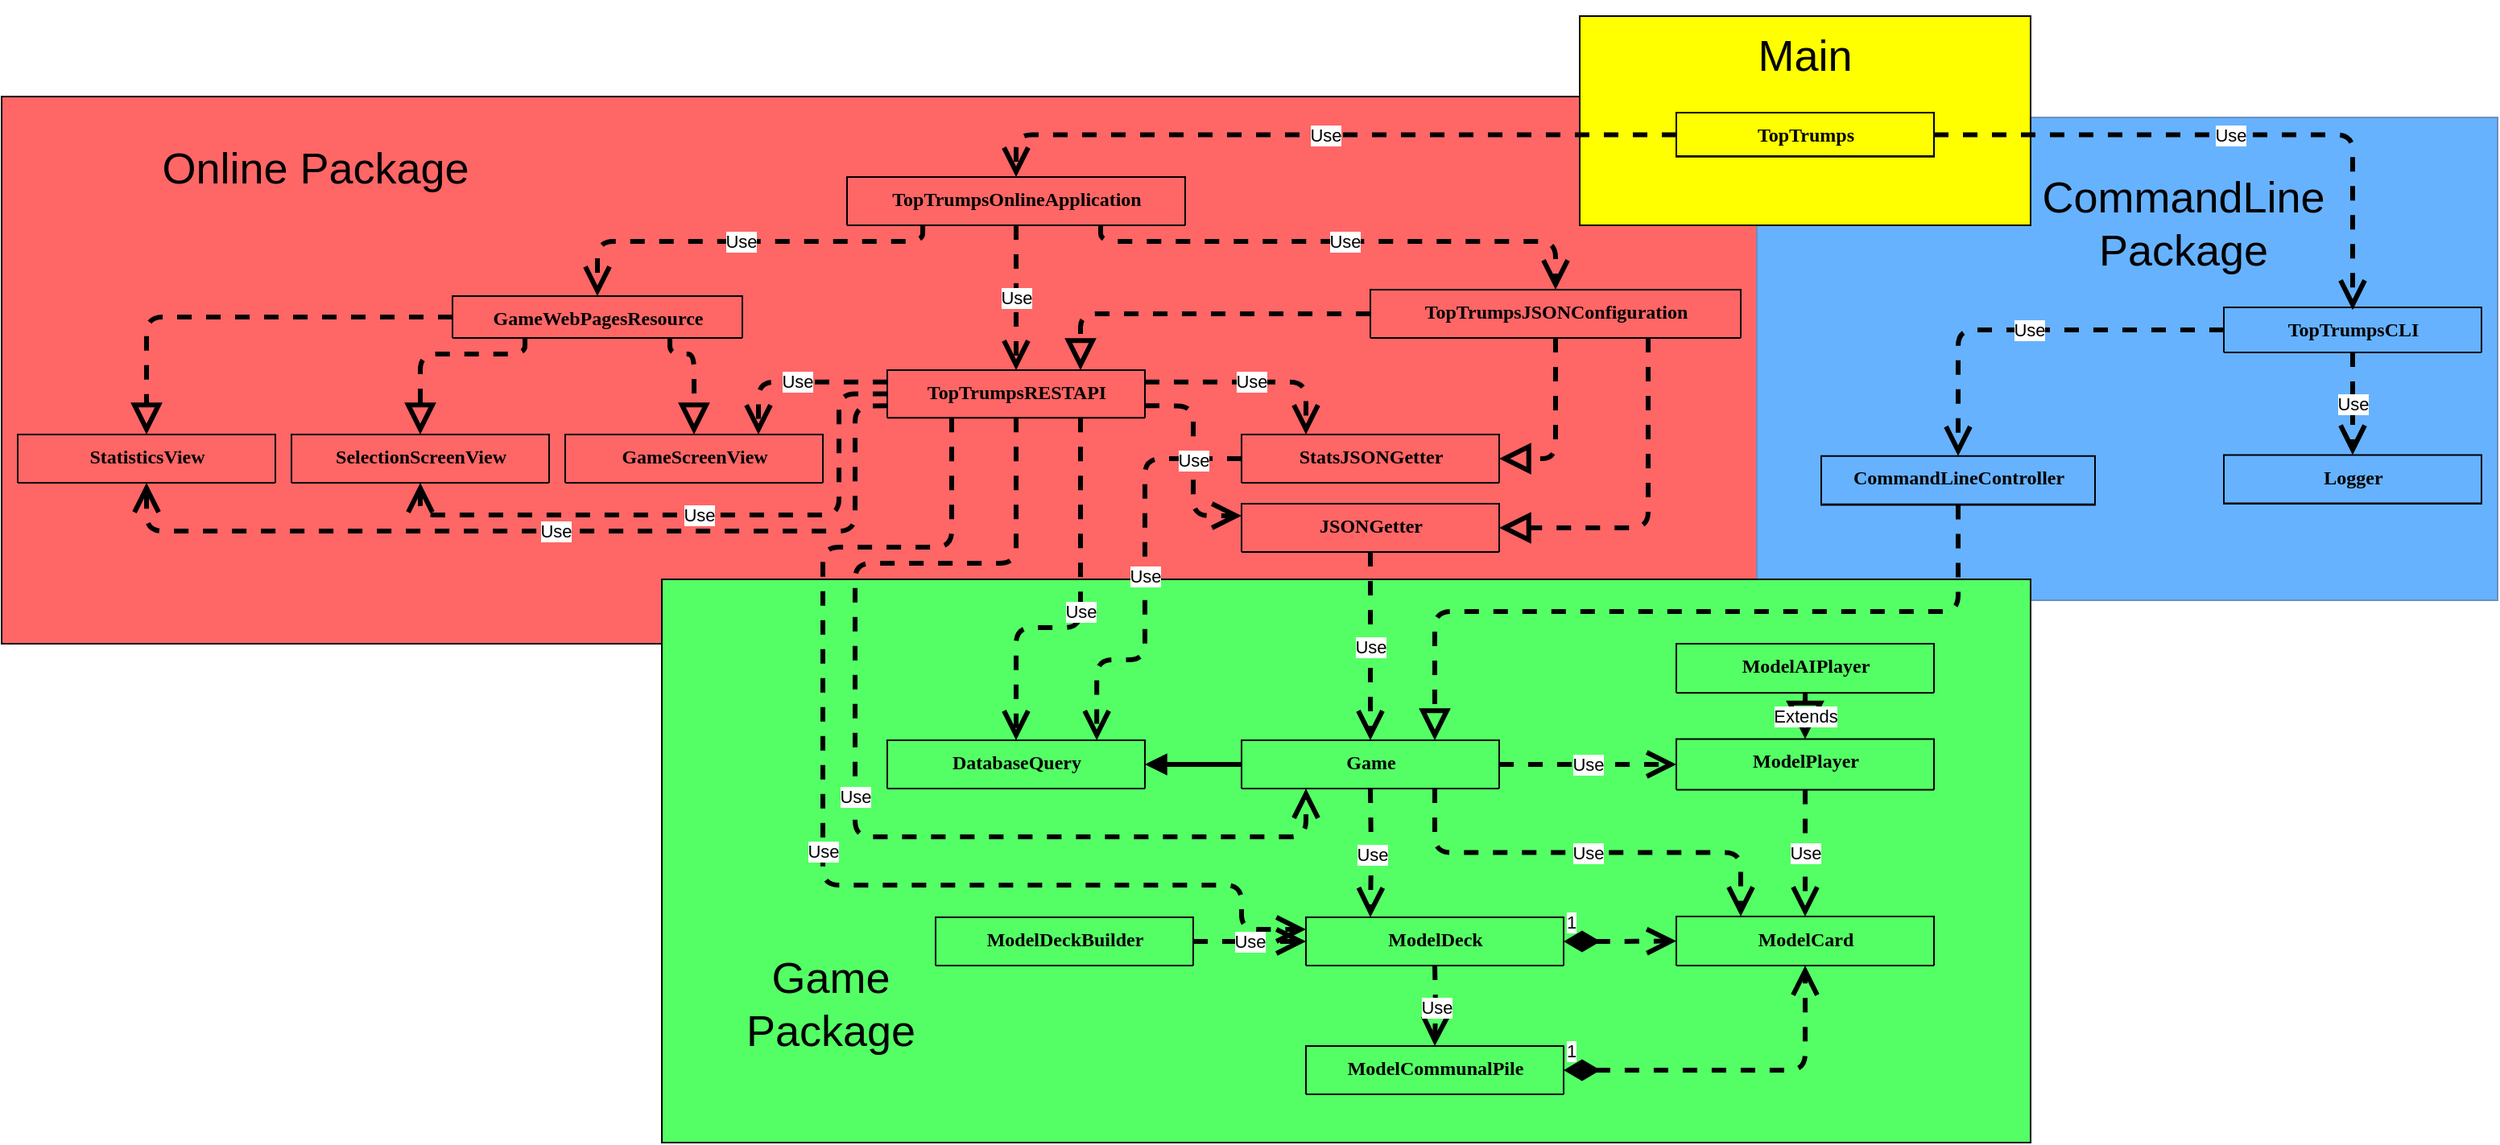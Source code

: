 <mxfile version="12.7.0" type="github">
  <diagram name="Page-1" id="9f46799a-70d6-7492-0946-bef42562c5a5">
    <mxGraphModel dx="1886" dy="1337" grid="1" gridSize="10" guides="1" tooltips="1" connect="1" arrows="1" fold="1" page="1" pageScale="1" pageWidth="1100" pageHeight="850" background="#ffffff" math="0" shadow="0">
      <root>
        <mxCell id="0"/>
        <mxCell id="1" parent="0"/>
        <mxCell id="YVDnFWVNbik-R5A3QLN_-94" value="" style="rounded=0;whiteSpace=wrap;html=1;fillColor=#FF6666;" parent="1" vertex="1">
          <mxGeometry x="-380" y="-160" width="1180" height="340" as="geometry"/>
        </mxCell>
        <mxCell id="YVDnFWVNbik-R5A3QLN_-89" value="" style="rounded=0;whiteSpace=wrap;html=1;fillColor=#66B2FF;strokeColor=#6c8ebf;" parent="1" vertex="1">
          <mxGeometry x="710" y="-147" width="460" height="300" as="geometry"/>
        </mxCell>
        <mxCell id="YVDnFWVNbik-R5A3QLN_-118" value="" style="rounded=0;whiteSpace=wrap;html=1;fillColor=#FFFF00;" parent="1" vertex="1">
          <mxGeometry x="600" y="-210" width="280" height="130" as="geometry"/>
        </mxCell>
        <mxCell id="YVDnFWVNbik-R5A3QLN_-31" value="" style="rounded=0;whiteSpace=wrap;html=1;fillColor=#54FF65;" parent="1" vertex="1">
          <mxGeometry x="30" y="140" width="850" height="350" as="geometry"/>
        </mxCell>
        <mxCell id="78961159f06e98e8-17" value="DatabaseQuery" style="swimlane;html=1;fontStyle=1;align=center;verticalAlign=top;childLayout=stackLayout;horizontal=1;startSize=30;horizontalStack=0;resizeParent=1;resizeLast=0;collapsible=1;marginBottom=0;swimlaneFillColor=#ffffff;rounded=0;shadow=0;comic=0;labelBackgroundColor=none;strokeWidth=1;fillColor=none;fontFamily=Verdana;fontSize=12" parent="1" vertex="1">
          <mxGeometry x="170" y="240" width="160" height="30" as="geometry"/>
        </mxCell>
        <mxCell id="78961159f06e98e8-30" value="TopTrumpsRESTAPI" style="swimlane;html=1;fontStyle=1;align=center;verticalAlign=top;childLayout=stackLayout;horizontal=1;startSize=30;horizontalStack=0;resizeParent=1;resizeLast=0;collapsible=1;marginBottom=0;swimlaneFillColor=#ffffff;rounded=0;shadow=0;comic=0;labelBackgroundColor=none;strokeWidth=1;fillColor=none;fontFamily=Verdana;fontSize=12" parent="1" vertex="1">
          <mxGeometry x="170" y="10.0" width="160" height="29.57" as="geometry"/>
        </mxCell>
        <mxCell id="78961159f06e98e8-43" value="ModelAIPlayer" style="swimlane;html=1;fontStyle=1;align=center;verticalAlign=top;childLayout=stackLayout;horizontal=1;startSize=31;horizontalStack=0;resizeParent=1;resizeLast=0;collapsible=1;marginBottom=0;swimlaneFillColor=#ffffff;rounded=0;shadow=0;comic=0;labelBackgroundColor=none;strokeWidth=1;fillColor=none;fontFamily=Verdana;fontSize=12" parent="1" vertex="1">
          <mxGeometry x="660" y="180" width="160" height="30.5" as="geometry"/>
        </mxCell>
        <mxCell id="78961159f06e98e8-95" value="Game" style="swimlane;html=1;fontStyle=1;align=center;verticalAlign=top;childLayout=stackLayout;horizontal=1;startSize=30;horizontalStack=0;resizeParent=1;resizeLast=0;collapsible=1;marginBottom=0;swimlaneFillColor=#ffffff;rounded=0;shadow=0;comic=0;labelBackgroundColor=none;strokeWidth=1;fillColor=none;fontFamily=Verdana;fontSize=12" parent="1" vertex="1">
          <mxGeometry x="390" y="240" width="160" height="30" as="geometry"/>
        </mxCell>
        <mxCell id="78961159f06e98e8-108" value="ModelDeck" style="swimlane;html=1;fontStyle=1;align=center;verticalAlign=top;childLayout=stackLayout;horizontal=1;startSize=30;horizontalStack=0;resizeParent=1;resizeLast=0;collapsible=1;marginBottom=0;swimlaneFillColor=#ffffff;rounded=0;shadow=0;comic=0;labelBackgroundColor=none;strokeWidth=1;fillColor=none;fontFamily=Verdana;fontSize=12" parent="1" vertex="1">
          <mxGeometry x="430" y="350" width="160" height="30" as="geometry"/>
        </mxCell>
        <mxCell id="YVDnFWVNbik-R5A3QLN_-5" value="ModelCommunalPile" style="swimlane;html=1;fontStyle=1;align=center;verticalAlign=top;childLayout=stackLayout;horizontal=1;startSize=30;horizontalStack=0;resizeParent=1;resizeLast=0;collapsible=1;marginBottom=0;swimlaneFillColor=#ffffff;rounded=0;shadow=0;comic=0;labelBackgroundColor=none;strokeWidth=1;fillColor=none;fontFamily=Verdana;fontSize=12" parent="1" vertex="1">
          <mxGeometry x="430" y="430" width="160" height="30" as="geometry"/>
        </mxCell>
        <mxCell id="YVDnFWVNbik-R5A3QLN_-11" value="ModelDeckBuilder" style="swimlane;html=1;fontStyle=1;align=center;verticalAlign=top;childLayout=stackLayout;horizontal=1;startSize=30;horizontalStack=0;resizeParent=1;resizeLast=0;collapsible=1;marginBottom=0;swimlaneFillColor=#ffffff;rounded=0;shadow=0;comic=0;labelBackgroundColor=none;strokeWidth=1;fillColor=none;fontFamily=Verdana;fontSize=12" parent="1" vertex="1">
          <mxGeometry x="200" y="350" width="160" height="30" as="geometry"/>
        </mxCell>
        <mxCell id="YVDnFWVNbik-R5A3QLN_-17" value="ModelCard" style="swimlane;html=1;fontStyle=1;align=center;verticalAlign=top;childLayout=stackLayout;horizontal=1;startSize=31;horizontalStack=0;resizeParent=1;resizeLast=0;collapsible=1;marginBottom=0;swimlaneFillColor=#ffffff;rounded=0;shadow=0;comic=0;labelBackgroundColor=none;strokeWidth=1;fillColor=none;fontFamily=Verdana;fontSize=12" parent="1" vertex="1">
          <mxGeometry x="660" y="349.5" width="160" height="30.5" as="geometry"/>
        </mxCell>
        <mxCell id="YVDnFWVNbik-R5A3QLN_-23" value="ModelPlayer" style="swimlane;html=1;fontStyle=1;align=center;verticalAlign=top;childLayout=stackLayout;horizontal=1;startSize=32;horizontalStack=0;resizeParent=1;resizeLast=0;collapsible=1;marginBottom=0;swimlaneFillColor=#ffffff;rounded=0;shadow=0;comic=0;labelBackgroundColor=none;strokeWidth=1;fillColor=none;fontFamily=Verdana;fontSize=12" parent="1" vertex="1">
          <mxGeometry x="660" y="239.25" width="160" height="31.5" as="geometry"/>
        </mxCell>
        <mxCell id="YVDnFWVNbik-R5A3QLN_-32" value="&lt;font style=&quot;font-size: 27px&quot;&gt;Game Package&lt;/font&gt;" style="text;html=1;strokeColor=none;fillColor=none;align=center;verticalAlign=middle;whiteSpace=wrap;rounded=0;" parent="1" vertex="1">
          <mxGeometry x="70" y="350" width="130" height="108" as="geometry"/>
        </mxCell>
        <mxCell id="YVDnFWVNbik-R5A3QLN_-33" value="CommandLineController" style="swimlane;html=1;fontStyle=1;align=center;verticalAlign=top;childLayout=stackLayout;horizontal=1;startSize=30;horizontalStack=0;resizeParent=1;resizeLast=0;collapsible=1;marginBottom=0;swimlaneFillColor=#ffffff;rounded=0;shadow=0;comic=0;labelBackgroundColor=none;strokeWidth=1;fillColor=none;fontFamily=Verdana;fontSize=12" parent="1" vertex="1">
          <mxGeometry x="750" y="63.43" width="170" height="30.29" as="geometry"/>
        </mxCell>
        <mxCell id="YVDnFWVNbik-R5A3QLN_-56" value="Logger" style="swimlane;html=1;fontStyle=1;align=center;verticalAlign=top;childLayout=stackLayout;horizontal=1;startSize=30;horizontalStack=0;resizeParent=1;resizeLast=0;collapsible=1;marginBottom=0;swimlaneFillColor=#ffffff;rounded=0;shadow=0;comic=0;labelBackgroundColor=none;strokeWidth=1;fillColor=none;fontFamily=Verdana;fontSize=12" parent="1" vertex="1">
          <mxGeometry x="1000" y="62.71" width="160" height="30.29" as="geometry"/>
        </mxCell>
        <mxCell id="YVDnFWVNbik-R5A3QLN_-65" value="TopTrumpsCLI" style="swimlane;html=1;fontStyle=1;align=center;verticalAlign=top;childLayout=stackLayout;horizontal=1;startSize=28;horizontalStack=0;resizeParent=1;resizeLast=0;collapsible=1;marginBottom=0;swimlaneFillColor=#ffffff;rounded=0;shadow=0;comic=0;labelBackgroundColor=none;strokeWidth=1;fillColor=none;fontFamily=Verdana;fontSize=12" parent="1" vertex="1">
          <mxGeometry x="1000" y="-29" width="160" height="28" as="geometry"/>
        </mxCell>
        <mxCell id="YVDnFWVNbik-R5A3QLN_-82" style="edgeStyle=orthogonalEdgeStyle;rounded=0;orthogonalLoop=1;jettySize=auto;html=1;entryX=1;entryY=0.5;entryDx=0;entryDy=0;endArrow=block;endFill=1;strokeWidth=3;startArrow=none;startFill=0;exitX=0;exitY=0.5;exitDx=0;exitDy=0;" parent="1" source="78961159f06e98e8-95" target="78961159f06e98e8-17" edge="1">
          <mxGeometry relative="1" as="geometry">
            <mxPoint x="390" y="290" as="sourcePoint"/>
            <mxPoint x="330.0" y="277" as="targetPoint"/>
          </mxGeometry>
        </mxCell>
        <mxCell id="YVDnFWVNbik-R5A3QLN_-90" value="&lt;font style=&quot;font-size: 27px&quot;&gt;CommandLine Package&lt;/font&gt;" style="text;html=1;strokeColor=none;fillColor=none;align=center;verticalAlign=middle;whiteSpace=wrap;rounded=0;" parent="1" vertex="1">
          <mxGeometry x="870" y="-135.43" width="210" height="108" as="geometry"/>
        </mxCell>
        <mxCell id="YVDnFWVNbik-R5A3QLN_-95" value="SelectionScreenView" style="swimlane;html=1;fontStyle=1;align=center;verticalAlign=top;childLayout=stackLayout;horizontal=1;startSize=30;horizontalStack=0;resizeParent=1;resizeLast=0;collapsible=1;marginBottom=0;swimlaneFillColor=#ffffff;rounded=0;shadow=0;comic=0;labelBackgroundColor=none;strokeWidth=1;fillColor=none;fontFamily=Verdana;fontSize=12" parent="1" vertex="1">
          <mxGeometry x="-200" y="50" width="160" height="30" as="geometry"/>
        </mxCell>
        <mxCell id="YVDnFWVNbik-R5A3QLN_-107" value="TopTrumps" style="swimlane;html=1;fontStyle=1;align=center;verticalAlign=top;childLayout=stackLayout;horizontal=1;startSize=27;horizontalStack=0;resizeParent=1;resizeLast=0;collapsible=1;marginBottom=0;swimlaneFillColor=#ffffff;rounded=0;shadow=0;comic=0;labelBackgroundColor=none;strokeWidth=1;fillColor=none;fontFamily=Verdana;fontSize=12" parent="1" vertex="1">
          <mxGeometry x="660" y="-150" width="160" height="27.43" as="geometry"/>
        </mxCell>
        <mxCell id="YVDnFWVNbik-R5A3QLN_-123" value="StatisticsView" style="swimlane;html=1;fontStyle=1;align=center;verticalAlign=top;childLayout=stackLayout;horizontal=1;startSize=30;horizontalStack=0;resizeParent=1;resizeLast=0;collapsible=1;marginBottom=0;swimlaneFillColor=#ffffff;rounded=0;shadow=0;comic=0;labelBackgroundColor=none;strokeWidth=1;fillColor=none;fontFamily=Verdana;fontSize=12" parent="1" vertex="1">
          <mxGeometry x="-370" y="50" width="160" height="30" as="geometry"/>
        </mxCell>
        <mxCell id="YVDnFWVNbik-R5A3QLN_-129" value="GameWebPagesResource" style="swimlane;html=1;fontStyle=1;align=center;verticalAlign=top;childLayout=stackLayout;horizontal=1;startSize=26;horizontalStack=0;resizeParent=1;resizeLast=0;collapsible=1;marginBottom=0;swimlaneFillColor=#ffffff;rounded=0;shadow=0;comic=0;labelBackgroundColor=none;strokeWidth=1;fillColor=none;fontFamily=Verdana;fontSize=12" parent="1" vertex="1">
          <mxGeometry x="-100" y="-36" width="180" height="26" as="geometry"/>
        </mxCell>
        <mxCell id="YVDnFWVNbik-R5A3QLN_-141" value="StatsJSONGetter" style="swimlane;html=1;fontStyle=1;align=center;verticalAlign=top;childLayout=stackLayout;horizontal=1;startSize=30;horizontalStack=0;resizeParent=1;resizeLast=0;collapsible=1;marginBottom=0;swimlaneFillColor=#ffffff;rounded=0;shadow=0;comic=0;labelBackgroundColor=none;strokeWidth=1;fillColor=none;fontFamily=Verdana;fontSize=12" parent="1" vertex="1">
          <mxGeometry x="390" y="50" width="160" height="30" as="geometry"/>
        </mxCell>
        <mxCell id="YVDnFWVNbik-R5A3QLN_-147" value="JSONGetter" style="swimlane;html=1;fontStyle=1;align=center;verticalAlign=top;childLayout=stackLayout;horizontal=1;startSize=30;horizontalStack=0;resizeParent=1;resizeLast=0;collapsible=1;marginBottom=0;swimlaneFillColor=#ffffff;rounded=0;shadow=0;comic=0;labelBackgroundColor=none;strokeWidth=1;fillColor=none;fontFamily=Verdana;fontSize=12" parent="1" vertex="1">
          <mxGeometry x="390" y="93" width="160" height="30" as="geometry"/>
        </mxCell>
        <mxCell id="YVDnFWVNbik-R5A3QLN_-153" value="TopTrumpsJSONConfiguration" style="swimlane;html=1;fontStyle=1;align=center;verticalAlign=top;childLayout=stackLayout;horizontal=1;startSize=30;horizontalStack=0;resizeParent=1;resizeLast=0;collapsible=1;marginBottom=0;swimlaneFillColor=#ffffff;rounded=0;shadow=0;comic=0;labelBackgroundColor=none;strokeWidth=1;fillColor=none;fontFamily=Verdana;fontSize=12" parent="1" vertex="1">
          <mxGeometry x="470" y="-40.0" width="230" height="30" as="geometry"/>
        </mxCell>
        <mxCell id="YVDnFWVNbik-R5A3QLN_-159" value="&lt;font style=&quot;font-size: 27px&quot;&gt;Main&lt;/font&gt;" style="text;html=1;strokeColor=none;fillColor=none;align=center;verticalAlign=middle;whiteSpace=wrap;rounded=0;" parent="1" vertex="1">
          <mxGeometry x="635" y="-220" width="210" height="70" as="geometry"/>
        </mxCell>
        <mxCell id="YVDnFWVNbik-R5A3QLN_-161" value="&lt;font style=&quot;font-size: 27px&quot;&gt;Online Package&lt;/font&gt;" style="text;html=1;strokeColor=none;fillColor=none;align=center;verticalAlign=middle;whiteSpace=wrap;rounded=0;" parent="1" vertex="1">
          <mxGeometry x="-290" y="-150" width="210" height="70" as="geometry"/>
        </mxCell>
        <mxCell id="YVDnFWVNbik-R5A3QLN_-197" value="TopTrumpsOnlineApplication" style="swimlane;html=1;fontStyle=1;align=center;verticalAlign=top;childLayout=stackLayout;horizontal=1;startSize=30;horizontalStack=0;resizeParent=1;resizeLast=0;collapsible=1;marginBottom=0;swimlaneFillColor=#ffffff;rounded=0;shadow=0;comic=0;labelBackgroundColor=none;strokeWidth=1;fillColor=none;fontFamily=Verdana;fontSize=12" parent="1" vertex="1">
          <mxGeometry x="145" y="-110" width="210" height="30" as="geometry"/>
        </mxCell>
        <mxCell id="YVDnFWVNbik-R5A3QLN_-212" value="GameScreenView" style="swimlane;html=1;fontStyle=1;align=center;verticalAlign=top;childLayout=stackLayout;horizontal=1;startSize=30;horizontalStack=0;resizeParent=1;resizeLast=0;collapsible=1;marginBottom=0;swimlaneFillColor=#ffffff;rounded=0;shadow=0;comic=0;labelBackgroundColor=none;strokeWidth=1;fillColor=none;fontFamily=Verdana;fontSize=12" parent="1" vertex="1">
          <mxGeometry x="-30" y="50.0" width="160" height="30" as="geometry"/>
        </mxCell>
        <mxCell id="iblXKf1-hHa5-F32eaXx-6" value="Use" style="endArrow=open;endSize=12;dashed=1;html=1;strokeWidth=3;entryX=0.25;entryY=1;entryDx=0;entryDy=0;exitX=0.5;exitY=1;exitDx=0;exitDy=0;edgeStyle=orthogonalEdgeStyle;" parent="1" source="78961159f06e98e8-30" target="78961159f06e98e8-95" edge="1">
          <mxGeometry width="160" relative="1" as="geometry">
            <mxPoint x="260" y="-20" as="sourcePoint"/>
            <mxPoint x="260" y="250" as="targetPoint"/>
            <Array as="points">
              <mxPoint x="250" y="130"/>
              <mxPoint x="150" y="130"/>
              <mxPoint x="150" y="300"/>
              <mxPoint x="430" y="300"/>
            </Array>
          </mxGeometry>
        </mxCell>
        <mxCell id="iblXKf1-hHa5-F32eaXx-7" value="Use" style="endArrow=open;endSize=12;dashed=1;html=1;strokeWidth=3;entryX=0.813;entryY=0;entryDx=0;entryDy=0;exitX=0;exitY=0.5;exitDx=0;exitDy=0;entryPerimeter=0;edgeStyle=orthogonalEdgeStyle;" parent="1" source="YVDnFWVNbik-R5A3QLN_-141" target="78961159f06e98e8-17" edge="1">
          <mxGeometry width="160" relative="1" as="geometry">
            <mxPoint x="260" y="-20" as="sourcePoint"/>
            <mxPoint x="260" y="250" as="targetPoint"/>
            <Array as="points">
              <mxPoint x="330" y="65"/>
              <mxPoint x="330" y="190"/>
              <mxPoint x="300" y="190"/>
            </Array>
          </mxGeometry>
        </mxCell>
        <mxCell id="iblXKf1-hHa5-F32eaXx-8" value="Use" style="endArrow=open;endSize=12;dashed=1;html=1;strokeWidth=3;entryX=0;entryY=0.25;entryDx=0;entryDy=0;exitX=1;exitY=0.75;exitDx=0;exitDy=0;edgeStyle=orthogonalEdgeStyle;" parent="1" source="78961159f06e98e8-30" target="YVDnFWVNbik-R5A3QLN_-147" edge="1">
          <mxGeometry width="160" relative="1" as="geometry">
            <mxPoint x="400" y="44.36" as="sourcePoint"/>
            <mxPoint x="310.08" y="250" as="targetPoint"/>
          </mxGeometry>
        </mxCell>
        <mxCell id="iblXKf1-hHa5-F32eaXx-5" value="Use" style="endArrow=open;endSize=12;dashed=1;html=1;strokeWidth=3;entryX=0.5;entryY=0;entryDx=0;entryDy=0;exitX=0.75;exitY=1;exitDx=0;exitDy=0;edgeStyle=orthogonalEdgeStyle;" parent="1" source="78961159f06e98e8-30" target="78961159f06e98e8-17" edge="1">
          <mxGeometry width="160" relative="1" as="geometry">
            <mxPoint x="250" y="-30" as="sourcePoint"/>
            <mxPoint x="410" y="-30" as="targetPoint"/>
            <Array as="points">
              <mxPoint x="290" y="170"/>
              <mxPoint x="250" y="170"/>
            </Array>
          </mxGeometry>
        </mxCell>
        <mxCell id="iblXKf1-hHa5-F32eaXx-10" value="" style="endArrow=block;dashed=1;endFill=0;endSize=12;html=1;strokeWidth=3;exitX=0;exitY=0.5;exitDx=0;exitDy=0;entryX=0.75;entryY=0;entryDx=0;entryDy=0;edgeStyle=orthogonalEdgeStyle;" parent="1" source="YVDnFWVNbik-R5A3QLN_-153" target="78961159f06e98e8-30" edge="1">
          <mxGeometry width="160" relative="1" as="geometry">
            <mxPoint x="-30" y="510" as="sourcePoint"/>
            <mxPoint x="130" y="510" as="targetPoint"/>
            <Array as="points">
              <mxPoint x="290" y="-25"/>
            </Array>
          </mxGeometry>
        </mxCell>
        <mxCell id="iblXKf1-hHa5-F32eaXx-11" value="" style="endArrow=block;dashed=1;endFill=0;endSize=12;html=1;strokeWidth=3;exitX=0.5;exitY=1;exitDx=0;exitDy=0;entryX=1;entryY=0.5;entryDx=0;entryDy=0;edgeStyle=orthogonalEdgeStyle;" parent="1" source="YVDnFWVNbik-R5A3QLN_-153" target="YVDnFWVNbik-R5A3QLN_-141" edge="1">
          <mxGeometry width="160" relative="1" as="geometry">
            <mxPoint x="537.5" y="-17.43" as="sourcePoint"/>
            <mxPoint x="300" y="-17" as="targetPoint"/>
          </mxGeometry>
        </mxCell>
        <mxCell id="iblXKf1-hHa5-F32eaXx-12" value="" style="endArrow=block;dashed=1;endFill=0;endSize=12;html=1;strokeWidth=3;exitX=0.75;exitY=1;exitDx=0;exitDy=0;entryX=1;entryY=0.5;entryDx=0;entryDy=0;edgeStyle=orthogonalEdgeStyle;" parent="1" source="YVDnFWVNbik-R5A3QLN_-153" target="YVDnFWVNbik-R5A3QLN_-147" edge="1">
          <mxGeometry width="160" relative="1" as="geometry">
            <mxPoint x="595" y="12.57" as="sourcePoint"/>
            <mxPoint x="560" y="44.36" as="targetPoint"/>
            <Array as="points">
              <mxPoint x="643" y="108"/>
            </Array>
          </mxGeometry>
        </mxCell>
        <mxCell id="iblXKf1-hHa5-F32eaXx-13" value="Use" style="endArrow=open;endSize=12;dashed=1;html=1;strokeWidth=3;entryX=0.5;entryY=0;entryDx=0;entryDy=0;exitX=0.75;exitY=1;exitDx=0;exitDy=0;edgeStyle=orthogonalEdgeStyle;" parent="1" source="YVDnFWVNbik-R5A3QLN_-197" target="YVDnFWVNbik-R5A3QLN_-153" edge="1">
          <mxGeometry width="160" relative="1" as="geometry">
            <mxPoint x="340" y="5.178" as="sourcePoint"/>
            <mxPoint x="400" y="98.22" as="targetPoint"/>
            <Array as="points">
              <mxPoint x="303" y="-70"/>
              <mxPoint x="585" y="-70"/>
            </Array>
          </mxGeometry>
        </mxCell>
        <mxCell id="iblXKf1-hHa5-F32eaXx-14" value="Use" style="endArrow=open;endSize=12;dashed=1;html=1;strokeWidth=3;entryX=0.5;entryY=0;entryDx=0;entryDy=0;exitX=0.5;exitY=1;exitDx=0;exitDy=0;edgeStyle=orthogonalEdgeStyle;" parent="1" source="YVDnFWVNbik-R5A3QLN_-197" target="78961159f06e98e8-30" edge="1">
          <mxGeometry width="160" relative="1" as="geometry">
            <mxPoint x="300.0" y="12.57" as="sourcePoint"/>
            <mxPoint x="260" y="250" as="targetPoint"/>
          </mxGeometry>
        </mxCell>
        <mxCell id="iblXKf1-hHa5-F32eaXx-15" value="Use" style="endArrow=open;endSize=12;dashed=1;html=1;strokeWidth=3;entryX=0.5;entryY=0;entryDx=0;entryDy=0;exitX=0.224;exitY=1;exitDx=0;exitDy=0;edgeStyle=orthogonalEdgeStyle;exitPerimeter=0;" parent="1" source="YVDnFWVNbik-R5A3QLN_-197" target="YVDnFWVNbik-R5A3QLN_-129" edge="1">
          <mxGeometry width="160" relative="1" as="geometry">
            <mxPoint x="312.5" y="-90" as="sourcePoint"/>
            <mxPoint x="595" y="-17.43" as="targetPoint"/>
            <Array as="points">
              <mxPoint x="192" y="-70"/>
              <mxPoint x="-10" y="-70"/>
            </Array>
          </mxGeometry>
        </mxCell>
        <mxCell id="iblXKf1-hHa5-F32eaXx-17" value="Use" style="endArrow=open;endSize=12;dashed=1;html=1;strokeWidth=3;entryX=0.25;entryY=0;entryDx=0;entryDy=0;exitX=1;exitY=0.25;exitDx=0;exitDy=0;edgeStyle=orthogonalEdgeStyle;" parent="1" source="78961159f06e98e8-30" target="YVDnFWVNbik-R5A3QLN_-141" edge="1">
          <mxGeometry width="160" relative="1" as="geometry">
            <mxPoint x="340" y="5.178" as="sourcePoint"/>
            <mxPoint x="400" y="98.22" as="targetPoint"/>
          </mxGeometry>
        </mxCell>
        <mxCell id="iblXKf1-hHa5-F32eaXx-18" value="Use" style="endArrow=open;endSize=12;dashed=1;html=1;strokeWidth=3;entryX=0.5;entryY=0;entryDx=0;entryDy=0;exitX=0.5;exitY=1;exitDx=0;exitDy=0;edgeStyle=orthogonalEdgeStyle;" parent="1" source="YVDnFWVNbik-R5A3QLN_-147" target="78961159f06e98e8-95" edge="1">
          <mxGeometry width="160" relative="1" as="geometry">
            <mxPoint x="260" y="-90" as="sourcePoint"/>
            <mxPoint x="260" y="-17" as="targetPoint"/>
          </mxGeometry>
        </mxCell>
        <mxCell id="iblXKf1-hHa5-F32eaXx-19" value="Extends" style="endArrow=block;endSize=16;endFill=0;html=1;dashed=1;strokeWidth=3;entryX=0.5;entryY=0;entryDx=0;entryDy=0;exitX=0.5;exitY=1;exitDx=0;exitDy=0;" parent="1" source="78961159f06e98e8-43" target="YVDnFWVNbik-R5A3QLN_-23" edge="1">
          <mxGeometry width="160" relative="1" as="geometry">
            <mxPoint x="170" y="510" as="sourcePoint"/>
            <mxPoint x="330" y="510" as="targetPoint"/>
          </mxGeometry>
        </mxCell>
        <mxCell id="iblXKf1-hHa5-F32eaXx-21" value="Use" style="endArrow=open;endSize=12;dashed=1;html=1;strokeWidth=3;entryX=0.25;entryY=0;entryDx=0;entryDy=0;edgeStyle=orthogonalEdgeStyle;" parent="1" target="78961159f06e98e8-108" edge="1">
          <mxGeometry width="160" relative="1" as="geometry">
            <mxPoint x="470" y="270" as="sourcePoint"/>
            <mxPoint x="480" y="250" as="targetPoint"/>
          </mxGeometry>
        </mxCell>
        <mxCell id="iblXKf1-hHa5-F32eaXx-22" value="" style="endArrow=block;dashed=1;endFill=0;endSize=12;html=1;strokeWidth=3;exitX=0.5;exitY=1;exitDx=0;exitDy=0;entryX=0.75;entryY=0;entryDx=0;entryDy=0;edgeStyle=orthogonalEdgeStyle;" parent="1" source="YVDnFWVNbik-R5A3QLN_-33" target="78961159f06e98e8-95" edge="1">
          <mxGeometry width="160" relative="1" as="geometry">
            <mxPoint x="652.5" y="12.57" as="sourcePoint"/>
            <mxPoint x="560" y="105.72" as="targetPoint"/>
            <Array as="points">
              <mxPoint x="835" y="160"/>
              <mxPoint x="510" y="160"/>
            </Array>
          </mxGeometry>
        </mxCell>
        <mxCell id="iblXKf1-hHa5-F32eaXx-23" value="Use" style="endArrow=open;endSize=12;dashed=1;html=1;strokeWidth=3;entryX=0.5;entryY=0;entryDx=0;entryDy=0;exitX=0;exitY=0.5;exitDx=0;exitDy=0;edgeStyle=orthogonalEdgeStyle;" parent="1" source="YVDnFWVNbik-R5A3QLN_-65" target="YVDnFWVNbik-R5A3QLN_-33" edge="1">
          <mxGeometry width="160" relative="1" as="geometry">
            <mxPoint x="760" y="-16.488" as="sourcePoint"/>
            <mxPoint x="860" y="22.48" as="targetPoint"/>
          </mxGeometry>
        </mxCell>
        <mxCell id="iblXKf1-hHa5-F32eaXx-24" value="Use" style="endArrow=open;endSize=12;dashed=1;html=1;strokeWidth=3;exitX=0.5;exitY=1;exitDx=0;exitDy=0;edgeStyle=orthogonalEdgeStyle;entryX=0.5;entryY=0;entryDx=0;entryDy=0;" parent="1" source="YVDnFWVNbik-R5A3QLN_-65" target="YVDnFWVNbik-R5A3QLN_-56" edge="1">
          <mxGeometry width="160" relative="1" as="geometry">
            <mxPoint x="990" y="-5" as="sourcePoint"/>
            <mxPoint x="1059" y="70" as="targetPoint"/>
          </mxGeometry>
        </mxCell>
        <mxCell id="iblXKf1-hHa5-F32eaXx-25" value="Use" style="endArrow=open;endSize=12;dashed=1;html=1;strokeWidth=3;exitX=1;exitY=0.5;exitDx=0;exitDy=0;edgeStyle=orthogonalEdgeStyle;entryX=1;entryY=1;entryDx=0;entryDy=0;" parent="1" source="YVDnFWVNbik-R5A3QLN_-107" target="YVDnFWVNbik-R5A3QLN_-90" edge="1">
          <mxGeometry width="160" relative="1" as="geometry">
            <mxPoint x="1090" y="-100" as="sourcePoint"/>
            <mxPoint x="1090" y="-36.29" as="targetPoint"/>
            <Array as="points">
              <mxPoint x="1080" y="-136"/>
            </Array>
          </mxGeometry>
        </mxCell>
        <mxCell id="iblXKf1-hHa5-F32eaXx-26" value="1" style="endArrow=open;html=1;endSize=12;startArrow=diamondThin;startSize=14;startFill=1;edgeStyle=orthogonalEdgeStyle;align=left;verticalAlign=bottom;dashed=1;strokeWidth=3;exitX=1;exitY=0.5;exitDx=0;exitDy=0;entryX=0.5;entryY=1;entryDx=0;entryDy=0;" parent="1" source="YVDnFWVNbik-R5A3QLN_-5" target="YVDnFWVNbik-R5A3QLN_-17" edge="1">
          <mxGeometry x="-1" y="3" relative="1" as="geometry">
            <mxPoint x="610" y="444.5" as="sourcePoint"/>
            <mxPoint x="770" y="444.5" as="targetPoint"/>
          </mxGeometry>
        </mxCell>
        <mxCell id="iblXKf1-hHa5-F32eaXx-28" value="Use" style="endArrow=open;endSize=12;dashed=1;html=1;strokeWidth=3;entryX=0.5;entryY=0;entryDx=0;entryDy=0;edgeStyle=orthogonalEdgeStyle;exitX=0.5;exitY=1;exitDx=0;exitDy=0;" parent="1" source="YVDnFWVNbik-R5A3QLN_-23" target="YVDnFWVNbik-R5A3QLN_-17" edge="1">
          <mxGeometry width="160" relative="1" as="geometry">
            <mxPoint x="480" y="280" as="sourcePoint"/>
            <mxPoint x="480" y="360" as="targetPoint"/>
          </mxGeometry>
        </mxCell>
        <mxCell id="iblXKf1-hHa5-F32eaXx-29" value="Use" style="endArrow=open;endSize=12;dashed=1;html=1;strokeWidth=3;entryX=0.5;entryY=0;entryDx=0;entryDy=0;edgeStyle=orthogonalEdgeStyle;" parent="1" target="YVDnFWVNbik-R5A3QLN_-5" edge="1">
          <mxGeometry width="160" relative="1" as="geometry">
            <mxPoint x="510" y="380" as="sourcePoint"/>
            <mxPoint x="480" y="360" as="targetPoint"/>
          </mxGeometry>
        </mxCell>
        <mxCell id="iblXKf1-hHa5-F32eaXx-30" value="Use" style="endArrow=open;endSize=12;dashed=1;html=1;strokeWidth=3;entryX=0.75;entryY=0;entryDx=0;entryDy=0;edgeStyle=orthogonalEdgeStyle;exitX=0;exitY=0.25;exitDx=0;exitDy=0;" parent="1" source="78961159f06e98e8-30" target="YVDnFWVNbik-R5A3QLN_-212" edge="1">
          <mxGeometry width="160" relative="1" as="geometry">
            <mxPoint x="260" y="-90" as="sourcePoint"/>
            <mxPoint x="260" y="-17" as="targetPoint"/>
          </mxGeometry>
        </mxCell>
        <mxCell id="iblXKf1-hHa5-F32eaXx-31" value="Use" style="endArrow=open;endSize=12;dashed=1;html=1;strokeWidth=3;entryX=0;entryY=0.5;entryDx=0;entryDy=0;exitX=1;exitY=0.5;exitDx=0;exitDy=0;edgeStyle=orthogonalEdgeStyle;" parent="1" source="YVDnFWVNbik-R5A3QLN_-11" target="78961159f06e98e8-108" edge="1">
          <mxGeometry width="160" relative="1" as="geometry">
            <mxPoint x="520" y="390" as="sourcePoint"/>
            <mxPoint x="520" y="440" as="targetPoint"/>
          </mxGeometry>
        </mxCell>
        <mxCell id="iblXKf1-hHa5-F32eaXx-32" value="" style="endArrow=block;dashed=1;endFill=0;endSize=12;html=1;strokeWidth=3;exitX=0.25;exitY=1;exitDx=0;exitDy=0;entryX=0.5;entryY=0;entryDx=0;entryDy=0;edgeStyle=orthogonalEdgeStyle;" parent="1" source="YVDnFWVNbik-R5A3QLN_-129" target="YVDnFWVNbik-R5A3QLN_-95" edge="1">
          <mxGeometry width="160" relative="1" as="geometry">
            <mxPoint x="30" y="143.29" as="sourcePoint"/>
            <mxPoint x="-207.5" y="143.72" as="targetPoint"/>
            <Array as="points">
              <mxPoint x="-55"/>
              <mxPoint x="-120"/>
            </Array>
          </mxGeometry>
        </mxCell>
        <mxCell id="iblXKf1-hHa5-F32eaXx-33" value="" style="endArrow=block;dashed=1;endFill=0;endSize=12;html=1;strokeWidth=3;edgeStyle=orthogonalEdgeStyle;exitX=0.75;exitY=1;exitDx=0;exitDy=0;" parent="1" source="YVDnFWVNbik-R5A3QLN_-129" target="YVDnFWVNbik-R5A3QLN_-212" edge="1">
          <mxGeometry width="160" relative="1" as="geometry">
            <mxPoint x="30" y="-40" as="sourcePoint"/>
            <mxPoint x="-120" y="41.99" as="targetPoint"/>
            <Array as="points">
              <mxPoint x="35"/>
              <mxPoint x="50"/>
            </Array>
          </mxGeometry>
        </mxCell>
        <mxCell id="iblXKf1-hHa5-F32eaXx-35" value="" style="endArrow=block;dashed=1;endFill=0;endSize=12;html=1;strokeWidth=3;edgeStyle=orthogonalEdgeStyle;exitX=0;exitY=0.5;exitDx=0;exitDy=0;entryX=0.5;entryY=0;entryDx=0;entryDy=0;" parent="1" source="YVDnFWVNbik-R5A3QLN_-129" target="YVDnFWVNbik-R5A3QLN_-123" edge="1">
          <mxGeometry width="160" relative="1" as="geometry">
            <mxPoint x="35" y="-34" as="sourcePoint"/>
            <mxPoint x="50" y="42.71" as="targetPoint"/>
            <Array as="points">
              <mxPoint x="-290" y="-23"/>
            </Array>
          </mxGeometry>
        </mxCell>
        <mxCell id="iblXKf1-hHa5-F32eaXx-37" value="Use" style="endArrow=open;endSize=12;dashed=1;html=1;strokeWidth=3;entryX=0.5;entryY=1;entryDx=0;entryDy=0;edgeStyle=orthogonalEdgeStyle;exitX=0;exitY=0.5;exitDx=0;exitDy=0;" parent="1" source="78961159f06e98e8-30" target="YVDnFWVNbik-R5A3QLN_-95" edge="1">
          <mxGeometry width="160" relative="1" as="geometry">
            <mxPoint x="130" y="81.37" as="sourcePoint"/>
            <mxPoint x="180" y="14.053" as="targetPoint"/>
            <Array as="points">
              <mxPoint x="140" y="25"/>
              <mxPoint x="140" y="100"/>
              <mxPoint x="-120" y="100"/>
            </Array>
          </mxGeometry>
        </mxCell>
        <mxCell id="iblXKf1-hHa5-F32eaXx-38" value="Use" style="endArrow=open;endSize=12;dashed=1;html=1;strokeWidth=3;entryX=0.5;entryY=1;entryDx=0;entryDy=0;edgeStyle=orthogonalEdgeStyle;exitX=0;exitY=0.75;exitDx=0;exitDy=0;" parent="1" source="78961159f06e98e8-30" target="YVDnFWVNbik-R5A3QLN_-123" edge="1">
          <mxGeometry width="160" relative="1" as="geometry">
            <mxPoint x="-130" y="93.56" as="sourcePoint"/>
            <mxPoint x="170" y="19.355" as="targetPoint"/>
            <Array as="points">
              <mxPoint x="150" y="32"/>
              <mxPoint x="150" y="110"/>
              <mxPoint x="-290" y="110"/>
            </Array>
          </mxGeometry>
        </mxCell>
        <mxCell id="iblXKf1-hHa5-F32eaXx-39" value="Use" style="endArrow=open;endSize=12;dashed=1;html=1;strokeWidth=3;entryX=0;entryY=0.25;entryDx=0;entryDy=0;exitX=0.25;exitY=1;exitDx=0;exitDy=0;edgeStyle=orthogonalEdgeStyle;" parent="1" source="78961159f06e98e8-30" target="78961159f06e98e8-108" edge="1">
          <mxGeometry width="160" relative="1" as="geometry">
            <mxPoint x="260" y="12.57" as="sourcePoint"/>
            <mxPoint x="440" y="280" as="targetPoint"/>
            <Array as="points">
              <mxPoint x="210" y="120"/>
              <mxPoint x="130" y="120"/>
              <mxPoint x="130" y="330"/>
              <mxPoint x="390" y="330"/>
              <mxPoint x="390" y="358"/>
            </Array>
          </mxGeometry>
        </mxCell>
        <mxCell id="iblXKf1-hHa5-F32eaXx-40" value="Use" style="endArrow=open;endSize=12;dashed=1;html=1;strokeWidth=3;entryX=0.25;entryY=0;entryDx=0;entryDy=0;edgeStyle=orthogonalEdgeStyle;exitX=0.75;exitY=1;exitDx=0;exitDy=0;" parent="1" source="78961159f06e98e8-95" target="YVDnFWVNbik-R5A3QLN_-17" edge="1">
          <mxGeometry width="160" relative="1" as="geometry">
            <mxPoint x="480" y="280" as="sourcePoint"/>
            <mxPoint x="480" y="360" as="targetPoint"/>
          </mxGeometry>
        </mxCell>
        <mxCell id="iblXKf1-hHa5-F32eaXx-41" value="Use" style="endArrow=open;endSize=12;dashed=1;html=1;strokeWidth=3;entryX=0;entryY=0.5;entryDx=0;entryDy=0;edgeStyle=orthogonalEdgeStyle;exitX=1;exitY=0.5;exitDx=0;exitDy=0;" parent="1" source="78961159f06e98e8-95" target="YVDnFWVNbik-R5A3QLN_-23" edge="1">
          <mxGeometry width="160" relative="1" as="geometry">
            <mxPoint x="480" y="280" as="sourcePoint"/>
            <mxPoint x="480" y="360" as="targetPoint"/>
          </mxGeometry>
        </mxCell>
        <mxCell id="iblXKf1-hHa5-F32eaXx-42" value="1" style="endArrow=open;html=1;endSize=12;startArrow=diamondThin;startSize=14;startFill=1;edgeStyle=orthogonalEdgeStyle;align=left;verticalAlign=bottom;dashed=1;strokeWidth=3;entryX=0;entryY=0.5;entryDx=0;entryDy=0;exitX=1;exitY=0.5;exitDx=0;exitDy=0;" parent="1" source="78961159f06e98e8-108" target="YVDnFWVNbik-R5A3QLN_-17" edge="1">
          <mxGeometry x="-1" y="3" relative="1" as="geometry">
            <mxPoint x="20" y="510" as="sourcePoint"/>
            <mxPoint x="180" y="510" as="targetPoint"/>
          </mxGeometry>
        </mxCell>
        <mxCell id="iblXKf1-hHa5-F32eaXx-43" value="Use" style="endArrow=open;endSize=12;dashed=1;html=1;strokeWidth=3;exitX=0;exitY=0.5;exitDx=0;exitDy=0;edgeStyle=orthogonalEdgeStyle;entryX=0.5;entryY=0;entryDx=0;entryDy=0;" parent="1" source="YVDnFWVNbik-R5A3QLN_-107" target="YVDnFWVNbik-R5A3QLN_-197" edge="1">
          <mxGeometry width="160" relative="1" as="geometry">
            <mxPoint x="830" y="-106.285" as="sourcePoint"/>
            <mxPoint x="1090" y="-17.43" as="targetPoint"/>
          </mxGeometry>
        </mxCell>
      </root>
    </mxGraphModel>
  </diagram>
</mxfile>
